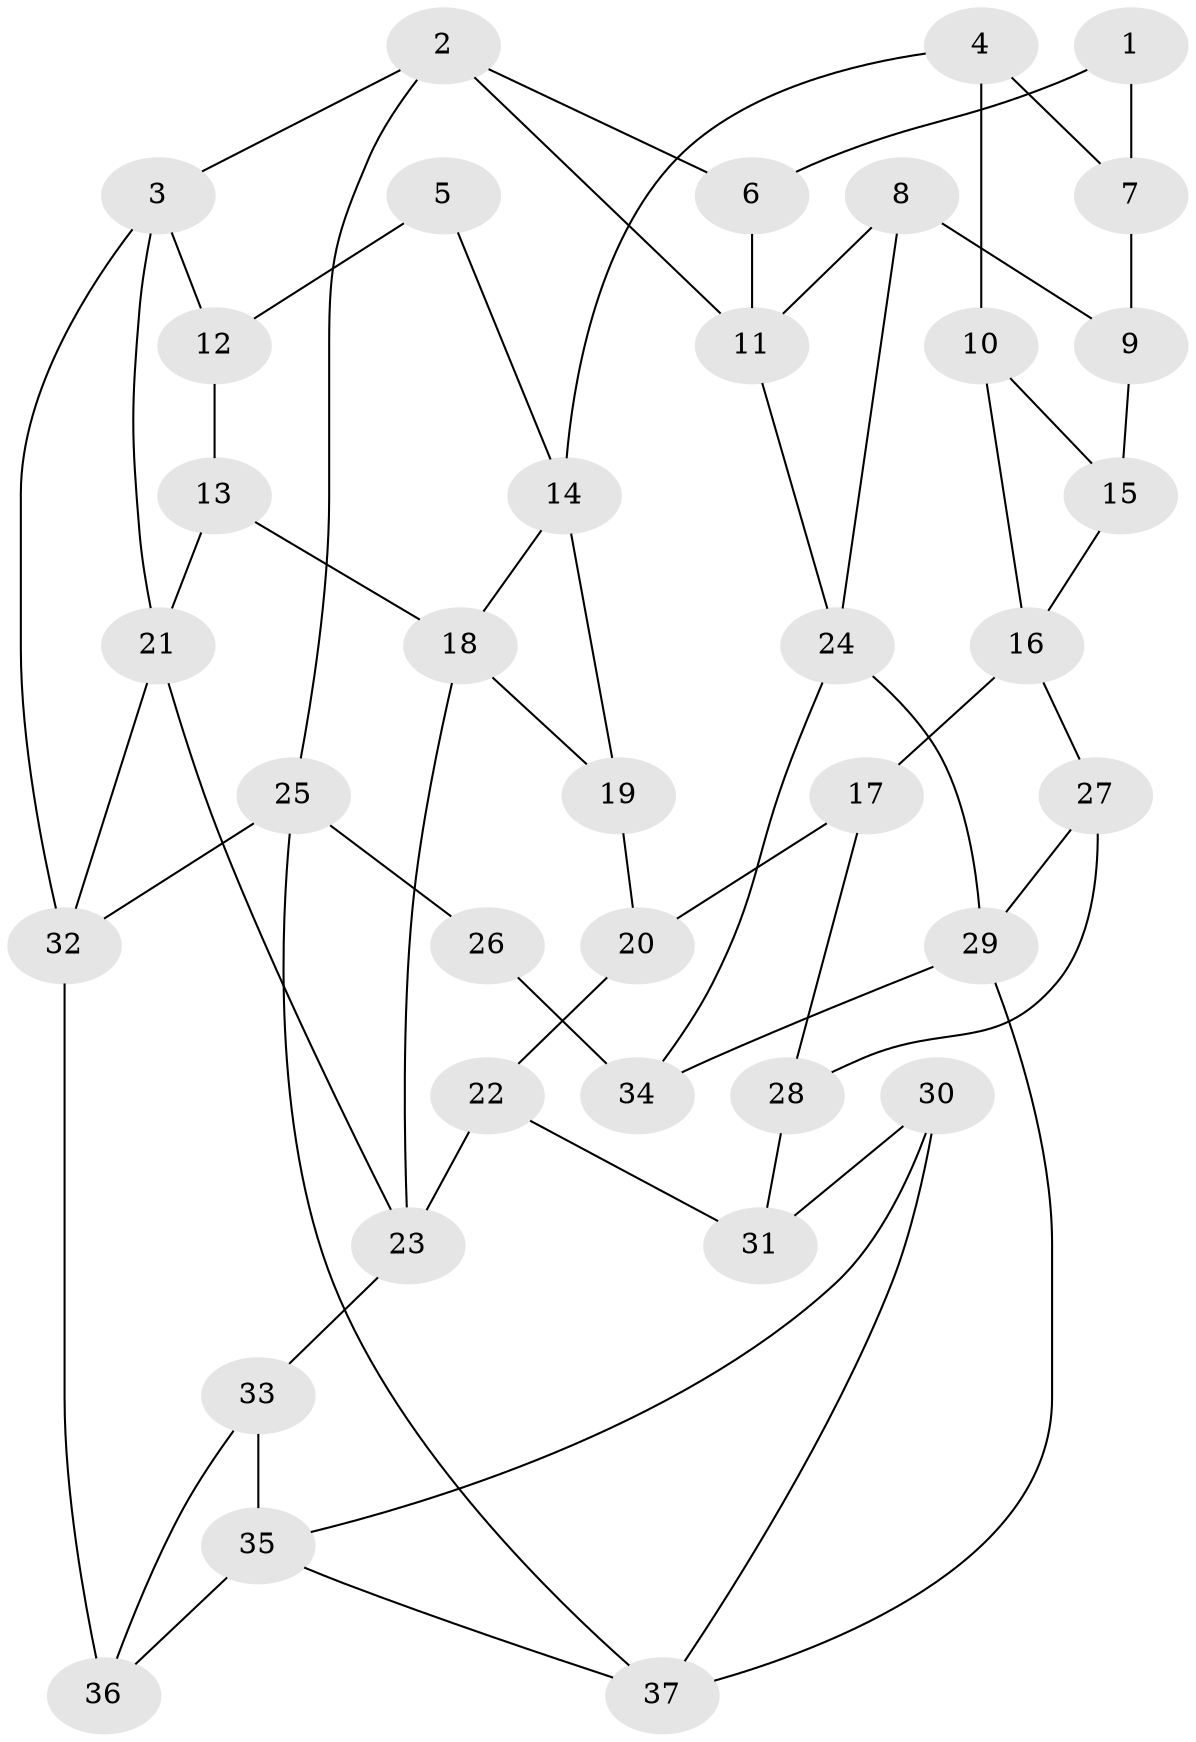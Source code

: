 // original degree distribution, {4: 0.21666666666666667, 5: 0.5166666666666667, 3: 0.05, 6: 0.21666666666666667}
// Generated by graph-tools (version 1.1) at 2025/38/03/04/25 23:38:26]
// undirected, 37 vertices, 61 edges
graph export_dot {
  node [color=gray90,style=filled];
  1;
  2;
  3;
  4;
  5;
  6;
  7;
  8;
  9;
  10;
  11;
  12;
  13;
  14;
  15;
  16;
  17;
  18;
  19;
  20;
  21;
  22;
  23;
  24;
  25;
  26;
  27;
  28;
  29;
  30;
  31;
  32;
  33;
  34;
  35;
  36;
  37;
  1 -- 6 [weight=1.0];
  1 -- 7 [weight=1.0];
  2 -- 3 [weight=1.0];
  2 -- 6 [weight=1.0];
  2 -- 11 [weight=1.0];
  2 -- 25 [weight=1.0];
  3 -- 12 [weight=1.0];
  3 -- 21 [weight=1.0];
  3 -- 32 [weight=1.0];
  4 -- 7 [weight=1.0];
  4 -- 10 [weight=1.0];
  4 -- 14 [weight=1.0];
  5 -- 12 [weight=2.0];
  5 -- 14 [weight=1.0];
  6 -- 11 [weight=1.0];
  7 -- 9 [weight=1.0];
  8 -- 9 [weight=1.0];
  8 -- 11 [weight=1.0];
  8 -- 24 [weight=1.0];
  9 -- 15 [weight=2.0];
  10 -- 15 [weight=1.0];
  10 -- 16 [weight=1.0];
  11 -- 24 [weight=1.0];
  12 -- 13 [weight=1.0];
  13 -- 18 [weight=1.0];
  13 -- 21 [weight=1.0];
  14 -- 18 [weight=1.0];
  14 -- 19 [weight=1.0];
  15 -- 16 [weight=1.0];
  16 -- 17 [weight=1.0];
  16 -- 27 [weight=1.0];
  17 -- 20 [weight=1.0];
  17 -- 28 [weight=1.0];
  18 -- 19 [weight=1.0];
  18 -- 23 [weight=1.0];
  19 -- 20 [weight=2.0];
  20 -- 22 [weight=1.0];
  21 -- 23 [weight=1.0];
  21 -- 32 [weight=1.0];
  22 -- 23 [weight=1.0];
  22 -- 31 [weight=1.0];
  23 -- 33 [weight=1.0];
  24 -- 29 [weight=1.0];
  24 -- 34 [weight=1.0];
  25 -- 26 [weight=1.0];
  25 -- 32 [weight=1.0];
  25 -- 37 [weight=1.0];
  26 -- 34 [weight=2.0];
  27 -- 28 [weight=1.0];
  27 -- 29 [weight=1.0];
  28 -- 31 [weight=2.0];
  29 -- 34 [weight=1.0];
  29 -- 37 [weight=1.0];
  30 -- 31 [weight=1.0];
  30 -- 35 [weight=1.0];
  30 -- 37 [weight=1.0];
  32 -- 36 [weight=2.0];
  33 -- 35 [weight=1.0];
  33 -- 36 [weight=1.0];
  35 -- 36 [weight=1.0];
  35 -- 37 [weight=1.0];
}

